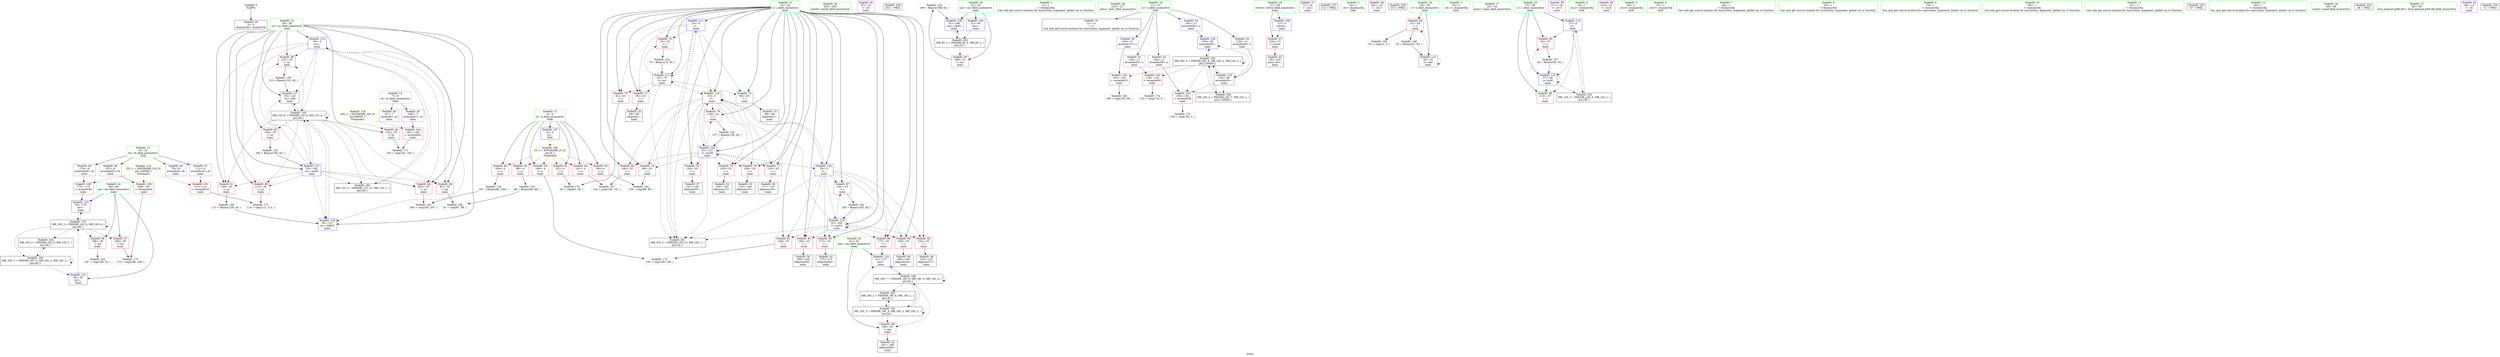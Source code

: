 digraph "SVFG" {
	label="SVFG";

	Node0x560548492960 [shape=record,color=grey,label="{NodeID: 0\nNullPtr}"];
	Node0x560548492960 -> Node0x5605484938f0[style=solid];
	Node0x5605484b07d0 [shape=record,color=red,label="{NodeID: 97\n169\<--39\n\<--mt\nmain\n}"];
	Node0x5605484b07d0 -> Node0x5605484b9cc0[style=solid];
	Node0x5605484afa50 [shape=record,color=green,label="{NodeID: 14\n7\<--8\nai\<--ai_field_insensitive\nGlob }"];
	Node0x5605484afa50 -> Node0x5605484b03c0[style=solid];
	Node0x5605484afa50 -> Node0x5605484b0490[style=solid];
	Node0x5605484b1360 [shape=record,color=blue,label="{NodeID: 111\n33\<--5\ni\<--\nmain\n}"];
	Node0x5605484b1360 -> Node0x5605484b2900[style=dashed];
	Node0x5605484b1360 -> Node0x5605484b29d0[style=dashed];
	Node0x5605484b1360 -> Node0x5605484b2aa0[style=dashed];
	Node0x5605484b1360 -> Node0x5605484b2b70[style=dashed];
	Node0x5605484b1360 -> Node0x5605484b1430[style=dashed];
	Node0x5605484b1360 -> Node0x5605484b5ed0[style=dashed];
	Node0x5605484b1360 -> Node0x5605484c8410[style=dashed];
	Node0x560548493720 [shape=record,color=green,label="{NodeID: 28\n203\<--204\nprintf\<--printf_field_insensitive\n}"];
	Node0x5605484b65e0 [shape=record,color=blue,label="{NodeID: 125\n33\<--183\ni\<--inc53\nmain\n}"];
	Node0x5605484b65e0 -> Node0x5605484b31f0[style=dashed];
	Node0x5605484b65e0 -> Node0x5605484b32c0[style=dashed];
	Node0x5605484b65e0 -> Node0x5605484b3390[style=dashed];
	Node0x5605484b65e0 -> Node0x5605484b3460[style=dashed];
	Node0x5605484b65e0 -> Node0x5605484b3530[style=dashed];
	Node0x5605484b65e0 -> Node0x5605484b3600[style=dashed];
	Node0x5605484b65e0 -> Node0x5605484b36d0[style=dashed];
	Node0x5605484b65e0 -> Node0x5605484b5ed0[style=dashed];
	Node0x5605484b65e0 -> Node0x5605484b65e0[style=dashed];
	Node0x5605484b65e0 -> Node0x5605484c8410[style=dashed];
	Node0x5605484b0220 [shape=record,color=black,label="{NodeID: 42\n191\<--190\nidxprom58\<--\nmain\n}"];
	Node0x5605484b1da0 [shape=record,color=purple,label="{NodeID: 56\n57\<--14\n\<--.str\nmain\n}"];
	Node0x5605484d8620 [shape=record,color=black,label="{NodeID: 236\n202 = PHI()\n}"];
	Node0x5605484b7bc0 [shape=record,color=grey,label="{NodeID: 153\n199 = Binary(198, 45, )\n}"];
	Node0x5605484b7bc0 -> Node0x5605484b6850[style=solid];
	Node0x5605484b2900 [shape=record,color=red,label="{NodeID: 70\n61\<--33\n\<--i\nmain\n}"];
	Node0x5605484b2900 -> Node0x5605484b9540[style=solid];
	Node0x5605484b90c0 [shape=record,color=grey,label="{NodeID: 167\n142 = cmp(140, 141, )\n}"];
	Node0x5605484b3460 [shape=record,color=red,label="{NodeID: 84\n165\<--33\n\<--i\nmain\n}"];
	Node0x5605484b3460 -> Node0x5605484b00c0[style=solid];
	Node0x560548493180 [shape=record,color=green,label="{NodeID: 1\n5\<--1\n\<--dummyObj\nCan only get source location for instruction, argument, global var or function.}"];
	Node0x5605484b08a0 [shape=record,color=red,label="{NodeID: 98\n186\<--39\n\<--mt\nmain\n}"];
	Node0x5605484b08a0 -> Node0x5605484b8ac0[style=solid];
	Node0x5605484afb20 [shape=record,color=green,label="{NodeID: 15\n9\<--10\nbi\<--bi_field_insensitive\nGlob }"];
	Node0x5605484afb20 -> Node0x5605484b0560[style=solid];
	Node0x5605484afb20 -> Node0x5605484b0630[style=solid];
	Node0x5605484afb20 -> Node0x5605484b1720[style=solid];
	Node0x5605484afb20 -> Node0x5605484b17f0[style=solid];
	Node0x5605484b1430 [shape=record,color=blue,label="{NodeID: 112\n33\<--75\ni\<--inc\nmain\n}"];
	Node0x5605484b1430 -> Node0x5605484b2900[style=dashed];
	Node0x5605484b1430 -> Node0x5605484b29d0[style=dashed];
	Node0x5605484b1430 -> Node0x5605484b2aa0[style=dashed];
	Node0x5605484b1430 -> Node0x5605484b2b70[style=dashed];
	Node0x5605484b1430 -> Node0x5605484b1430[style=dashed];
	Node0x5605484b1430 -> Node0x5605484b5ed0[style=dashed];
	Node0x5605484b1430 -> Node0x5605484c8410[style=dashed];
	Node0x5605484937f0 [shape=record,color=green,label="{NodeID: 29\n216\<--217\nputs\<--puts_field_insensitive\n}"];
	Node0x5605484cb010 [shape=record,color=yellow,style=double,label="{NodeID: 209\n2V_1 = ENCHI(MR_2V_0)\npts\{6 \}\nFun[main]}"];
	Node0x5605484cb010 -> Node0x5605484b21b0[style=dashed];
	Node0x5605484cb010 -> Node0x5605484b2280[style=dashed];
	Node0x5605484cb010 -> Node0x5605484b2350[style=dashed];
	Node0x5605484cb010 -> Node0x5605484b2420[style=dashed];
	Node0x5605484cb010 -> Node0x5605484b24f0[style=dashed];
	Node0x5605484cb010 -> Node0x5605484b25c0[style=dashed];
	Node0x5605484b66b0 [shape=record,color=blue,label="{NodeID: 126\n192\<--45\narrayidx59\<--\nmain\n}"];
	Node0x5605484b66b0 -> Node0x5605484b4230[style=dashed];
	Node0x5605484b02f0 [shape=record,color=black,label="{NodeID: 43\n26\<--220\nmain_ret\<--\nmain\n}"];
	Node0x5605484b1e70 [shape=record,color=purple,label="{NodeID: 57\n71\<--16\n\<--.str.1\nmain\n}"];
	Node0x5605484d8720 [shape=record,color=black,label="{NodeID: 237\n212 = PHI()\n}"];
	Node0x5605484b7d40 [shape=record,color=grey,label="{NodeID: 154\n75 = Binary(74, 45, )\n}"];
	Node0x5605484b7d40 -> Node0x5605484b1430[style=solid];
	Node0x5605484b29d0 [shape=record,color=red,label="{NodeID: 71\n65\<--33\n\<--i\nmain\n}"];
	Node0x5605484b29d0 -> Node0x560548492300[style=solid];
	Node0x5605484b9240 [shape=record,color=grey,label="{NodeID: 168\n91 = cmp(87, 89, )\n}"];
	Node0x5605484b3530 [shape=record,color=red,label="{NodeID: 85\n172\<--33\n\<--i\nmain\n}"];
	Node0x5605484b3530 -> Node0x5605484b0150[style=solid];
	Node0x560548493240 [shape=record,color=green,label="{NodeID: 2\n14\<--1\n.str\<--dummyObj\nGlob }"];
	Node0x5605484b0970 [shape=record,color=red,label="{NodeID: 99\n190\<--41\n\<--mp\nmain\n}"];
	Node0x5605484b0970 -> Node0x5605484b0220[style=solid];
	Node0x5605484afbf0 [shape=record,color=green,label="{NodeID: 16\n11\<--13\nu\<--u_field_insensitive\nGlob }"];
	Node0x5605484afbf0 -> Node0x560548492200[style=solid];
	Node0x5605484afbf0 -> Node0x5605484b18c0[style=solid];
	Node0x5605484afbf0 -> Node0x5605484b1990[style=solid];
	Node0x5605484afbf0 -> Node0x5605484b1a60[style=solid];
	Node0x5605484afbf0 -> Node0x5605484b1b30[style=solid];
	Node0x5605484afbf0 -> Node0x5605484b1c00[style=solid];
	Node0x5605484b1500 [shape=record,color=blue,label="{NodeID: 113\n35\<--5\nns\<--\nmain\n}"];
	Node0x5605484b1500 -> Node0x5605484b37a0[style=dashed];
	Node0x5605484b1500 -> Node0x5605484b3870[style=dashed];
	Node0x5605484b1500 -> Node0x5605484b3940[style=dashed];
	Node0x5605484b1500 -> Node0x5605484b3a10[style=dashed];
	Node0x5605484b1500 -> Node0x5605484b3c80[style=dashed];
	Node0x5605484b1500 -> Node0x5605484b5f60[style=dashed];
	Node0x5605484b1500 -> Node0x5605484b6030[style=dashed];
	Node0x5605484b1500 -> Node0x5605484b4730[style=dashed];
	Node0x5605484b1500 -> Node0x5605484c8910[style=dashed];
	Node0x5605484938f0 [shape=record,color=black,label="{NodeID: 30\n2\<--3\ndummyVal\<--dummyVal\n}"];
	Node0x5605484b6780 [shape=record,color=blue,label="{NodeID: 127\n35\<--195\nns\<--inc60\nmain\n}"];
	Node0x5605484b6780 -> Node0x5605484b37a0[style=dashed];
	Node0x5605484b6780 -> Node0x5605484b3870[style=dashed];
	Node0x5605484b6780 -> Node0x5605484b3940[style=dashed];
	Node0x5605484b6780 -> Node0x5605484b3a10[style=dashed];
	Node0x5605484b6780 -> Node0x5605484b3c80[style=dashed];
	Node0x5605484b6780 -> Node0x5605484b5f60[style=dashed];
	Node0x5605484b6780 -> Node0x5605484b6030[style=dashed];
	Node0x5605484b6780 -> Node0x5605484b4730[style=dashed];
	Node0x5605484b6780 -> Node0x5605484c8910[style=dashed];
	Node0x5605484b03c0 [shape=record,color=purple,label="{NodeID: 44\n67\<--7\narrayidx\<--ai\nmain\n}"];
	Node0x5605484b1f40 [shape=record,color=purple,label="{NodeID: 58\n201\<--18\n\<--.str.2\nmain\n}"];
	Node0x5605484d8db0 [shape=record,color=black,label="{NodeID: 238\n215 = PHI()\n}"];
	Node0x5605484b7ec0 [shape=record,color=grey,label="{NodeID: 155\n89 = Binary(90, 88, )\n}"];
	Node0x5605484b7ec0 -> Node0x5605484b9240[style=solid];
	Node0x5605484b2aa0 [shape=record,color=red,label="{NodeID: 72\n68\<--33\n\<--i\nmain\n}"];
	Node0x5605484b2aa0 -> Node0x5605484923d0[style=solid];
	Node0x5605484b93c0 [shape=record,color=grey,label="{NodeID: 169\n55 = cmp(51, 5, )\n}"];
	Node0x5605484b3600 [shape=record,color=red,label="{NodeID: 86\n177\<--33\n\<--i\nmain\n}"];
	Node0x5605484b3600 -> Node0x5605484b6510[style=solid];
	Node0x560548493300 [shape=record,color=green,label="{NodeID: 3\n16\<--1\n.str.1\<--dummyObj\nGlob }"];
	Node0x5605484b0a40 [shape=record,color=red,label="{NodeID: 100\n105\<--104\n\<--arrayidx13\nmain\n}"];
	Node0x5605484b0a40 -> Node0x5605484b8f40[style=solid];
	Node0x560548491b50 [shape=record,color=green,label="{NodeID: 17\n24\<--25\nmain\<--main_field_insensitive\n}"];
	Node0x5605484b15d0 [shape=record,color=blue,label="{NodeID: 114\n37\<--5\nc\<--\nmain\n}"];
	Node0x5605484b15d0 -> Node0x5605484b3d50[style=dashed];
	Node0x5605484b15d0 -> Node0x5605484b0700[style=dashed];
	Node0x5605484b15d0 -> Node0x5605484b5e40[style=dashed];
	Node0x5605484b15d0 -> Node0x5605484c8e10[style=dashed];
	Node0x560548492200 [shape=record,color=black,label="{NodeID: 31\n12\<--11\n\<--u\nCan only get source location for instruction, argument, global var or function.}"];
	Node0x5605484b6850 [shape=record,color=blue,label="{NodeID: 128\n31\<--199\ncas\<--inc61\nmain\n}"];
	Node0x5605484b6850 -> Node0x5605484c7f10[style=dashed];
	Node0x5605484b0490 [shape=record,color=purple,label="{NodeID: 45\n160\<--7\narrayidx41\<--ai\nmain\n}"];
	Node0x5605484b0490 -> Node0x5605484b0d80[style=solid];
	Node0x5605484b2010 [shape=record,color=purple,label="{NodeID: 59\n211\<--20\n\<--.str.3\nmain\n}"];
	Node0x5605484b8040 [shape=record,color=grey,label="{NodeID: 156\n207 = Binary(90, 206, )\n}"];
	Node0x5605484b8040 -> Node0x5605484b8dc0[style=solid];
	Node0x5605484b2b70 [shape=record,color=red,label="{NodeID: 73\n74\<--33\n\<--i\nmain\n}"];
	Node0x5605484b2b70 -> Node0x5605484b7d40[style=solid];
	Node0x5605484b9540 [shape=record,color=grey,label="{NodeID: 170\n63 = cmp(61, 62, )\n}"];
	Node0x5605484b36d0 [shape=record,color=red,label="{NodeID: 87\n182\<--33\n\<--i\nmain\n}"];
	Node0x5605484b36d0 -> Node0x5605484b8940[style=solid];
	Node0x5605484916d0 [shape=record,color=green,label="{NodeID: 4\n18\<--1\n.str.2\<--dummyObj\nGlob }"];
	Node0x5605484b0b10 [shape=record,color=red,label="{NodeID: 101\n112\<--111\n\<--arrayidx16\nmain\n}"];
	Node0x5605484b0b10 -> Node0x5605484b9840[style=solid];
	Node0x560548491c20 [shape=record,color=green,label="{NodeID: 18\n27\<--28\nretval\<--retval_field_insensitive\nmain\n}"];
	Node0x560548491c20 -> Node0x5605484b2690[style=solid];
	Node0x560548491c20 -> Node0x5605484b10f0[style=solid];
	Node0x5605484c7510 [shape=record,color=black,label="{NodeID: 198\nMR_18V_7 = PHI(MR_18V_6, MR_18V_4, MR_18V_4, )\npts\{42 \}\n}"];
	Node0x5605484c7510 -> Node0x5605484b0970[style=dashed];
	Node0x5605484c7510 -> Node0x5605484b6510[style=dashed];
	Node0x5605484c7510 -> Node0x5605484c41f0[style=dashed];
	Node0x5605484c7510 -> Node0x5605484c7510[style=dashed];
	Node0x5605484c7510 -> Node0x5605484c9c10[style=dashed];
	Node0x5605484b5e40 [shape=record,color=blue,label="{NodeID: 115\n37\<--94\nc\<--inc8\nmain\n}"];
	Node0x5605484b5e40 -> Node0x5605484b3d50[style=dashed];
	Node0x5605484b5e40 -> Node0x5605484b0700[style=dashed];
	Node0x5605484b5e40 -> Node0x5605484b5e40[style=dashed];
	Node0x5605484b5e40 -> Node0x5605484c8e10[style=dashed];
	Node0x560548492300 [shape=record,color=black,label="{NodeID: 32\n66\<--65\nidxprom\<--\nmain\n}"];
	Node0x5605484b0560 [shape=record,color=purple,label="{NodeID: 46\n70\<--9\narrayidx3\<--bi\nmain\n}"];
	Node0x5605484b20e0 [shape=record,color=purple,label="{NodeID: 60\n214\<--22\n\<--.str.4\nmain\n}"];
	Node0x5605484b81c0 [shape=record,color=grey,label="{NodeID: 157\n94 = Binary(93, 45, )\n}"];
	Node0x5605484b81c0 -> Node0x5605484b5e40[style=solid];
	Node0x5605484b2c40 [shape=record,color=red,label="{NodeID: 74\n98\<--33\n\<--i\nmain\n}"];
	Node0x5605484b2c40 -> Node0x5605484b8c40[style=solid];
	Node0x5605484b96c0 [shape=record,color=grey,label="{NodeID: 171\n163 = cmp(161, 162, )\n}"];
	Node0x5605484b37a0 [shape=record,color=red,label="{NodeID: 88\n87\<--35\n\<--ns\nmain\n}"];
	Node0x5605484b37a0 -> Node0x5605484b9240[style=solid];
	Node0x5605484af750 [shape=record,color=green,label="{NodeID: 5\n20\<--1\n.str.3\<--dummyObj\nGlob }"];
	Node0x5605484b0be0 [shape=record,color=red,label="{NodeID: 102\n119\<--118\n\<--arrayidx20\nmain\n}"];
	Node0x5605484b0be0 -> Node0x5605484b9b40[style=solid];
	Node0x560548491cf0 [shape=record,color=green,label="{NodeID: 19\n29\<--30\nt\<--t_field_insensitive\nmain\n}"];
	Node0x560548491cf0 -> Node0x5605484b2760[style=solid];
	Node0x560548491cf0 -> Node0x5605484b1290[style=solid];
	Node0x5605484b5ed0 [shape=record,color=blue,label="{NodeID: 116\n33\<--5\ni\<--\nmain\n}"];
	Node0x5605484b5ed0 -> Node0x5605484b2c40[style=dashed];
	Node0x5605484b5ed0 -> Node0x5605484b2d10[style=dashed];
	Node0x5605484b5ed0 -> Node0x5605484b2de0[style=dashed];
	Node0x5605484b5ed0 -> Node0x5605484b2eb0[style=dashed];
	Node0x5605484b5ed0 -> Node0x5605484b2f80[style=dashed];
	Node0x5605484b5ed0 -> Node0x5605484b3050[style=dashed];
	Node0x5605484b5ed0 -> Node0x5605484b3120[style=dashed];
	Node0x5605484b5ed0 -> Node0x5605484b5ed0[style=dashed];
	Node0x5605484b5ed0 -> Node0x5605484b61d0[style=dashed];
	Node0x5605484b5ed0 -> Node0x5605484b6370[style=dashed];
	Node0x5605484b5ed0 -> Node0x5605484c8410[style=dashed];
	Node0x5605484923d0 [shape=record,color=black,label="{NodeID: 33\n69\<--68\nidxprom2\<--\nmain\n}"];
	Node0x5605484b0630 [shape=record,color=purple,label="{NodeID: 47\n111\<--9\narrayidx16\<--bi\nmain\n}"];
	Node0x5605484b0630 -> Node0x5605484b0b10[style=solid];
	Node0x5605484b21b0 [shape=record,color=red,label="{NodeID: 61\n62\<--4\n\<--n\nmain\n}"];
	Node0x5605484b21b0 -> Node0x5605484b9540[style=solid];
	Node0x5605484b8340 [shape=record,color=grey,label="{NodeID: 158\n52 = Binary(51, 53, )\n}"];
	Node0x5605484b8340 -> Node0x5605484b1290[style=solid];
	Node0x5605484b2d10 [shape=record,color=red,label="{NodeID: 75\n102\<--33\n\<--i\nmain\n}"];
	Node0x5605484b2d10 -> Node0x5605484924a0[style=solid];
	Node0x5605484b9840 [shape=record,color=grey,label="{NodeID: 172\n114 = cmp(112, 113, )\n}"];
	Node0x5605484b3870 [shape=record,color=red,label="{NodeID: 89\n113\<--35\n\<--ns\nmain\n}"];
	Node0x5605484b3870 -> Node0x5605484b9840[style=solid];
	Node0x560548493000 [shape=record,color=green,label="{NodeID: 6\n22\<--1\n.str.4\<--dummyObj\nGlob }"];
	Node0x5605484b0cb0 [shape=record,color=red,label="{NodeID: 103\n155\<--154\n\<--arrayidx38\nmain\n}"];
	Node0x5605484b0cb0 -> Node0x5605484b9e40[style=solid];
	Node0x560548492b00 [shape=record,color=green,label="{NodeID: 20\n31\<--32\ncas\<--cas_field_insensitive\nmain\n}"];
	Node0x560548492b00 -> Node0x5605484b2830[style=solid];
	Node0x560548492b00 -> Node0x5605484b11c0[style=solid];
	Node0x560548492b00 -> Node0x5605484b6850[style=solid];
	Node0x5605484c7f10 [shape=record,color=black,label="{NodeID: 200\nMR_8V_3 = PHI(MR_8V_4, MR_8V_2, )\npts\{32 \}\n}"];
	Node0x5605484c7f10 -> Node0x5605484b2830[style=dashed];
	Node0x5605484c7f10 -> Node0x5605484b6850[style=dashed];
	Node0x5605484b5f60 [shape=record,color=blue,label="{NodeID: 117\n35\<--123\nns\<--add\nmain\n}"];
	Node0x5605484b5f60 -> Node0x5605484b4730[style=dashed];
	Node0x5605484924a0 [shape=record,color=black,label="{NodeID: 34\n103\<--102\nidxprom12\<--\nmain\n}"];
	Node0x5605484b1720 [shape=record,color=purple,label="{NodeID: 48\n167\<--9\narrayidx45\<--bi\nmain\n}"];
	Node0x5605484b1720 -> Node0x5605484b0e50[style=solid];
	Node0x5605484b2280 [shape=record,color=red,label="{NodeID: 62\n88\<--4\n\<--n\nmain\n}"];
	Node0x5605484b2280 -> Node0x5605484b7ec0[style=solid];
	Node0x5605484b84c0 [shape=record,color=grey,label="{NodeID: 159\n123 = Binary(122, 90, )\n}"];
	Node0x5605484b84c0 -> Node0x5605484b5f60[style=solid];
	Node0x5605484b2de0 [shape=record,color=red,label="{NodeID: 76\n109\<--33\n\<--i\nmain\n}"];
	Node0x5605484b2de0 -> Node0x560548492570[style=solid];
	Node0x5605484b99c0 [shape=record,color=grey,label="{NodeID: 173\n150 = cmp(148, 149, )\n}"];
	Node0x5605484b3940 [shape=record,color=red,label="{NodeID: 90\n122\<--35\n\<--ns\nmain\n}"];
	Node0x5605484b3940 -> Node0x5605484b84c0[style=solid];
	Node0x560548493090 [shape=record,color=green,label="{NodeID: 7\n45\<--1\n\<--dummyObj\nCan only get source location for instruction, argument, global var or function.}"];
	Node0x5605484b0d80 [shape=record,color=red,label="{NodeID: 104\n161\<--160\n\<--arrayidx41\nmain\n}"];
	Node0x5605484b0d80 -> Node0x5605484b96c0[style=solid];
	Node0x560548492bd0 [shape=record,color=green,label="{NodeID: 21\n33\<--34\ni\<--i_field_insensitive\nmain\n}"];
	Node0x560548492bd0 -> Node0x5605484b2900[style=solid];
	Node0x560548492bd0 -> Node0x5605484b29d0[style=solid];
	Node0x560548492bd0 -> Node0x5605484b2aa0[style=solid];
	Node0x560548492bd0 -> Node0x5605484b2b70[style=solid];
	Node0x560548492bd0 -> Node0x5605484b2c40[style=solid];
	Node0x560548492bd0 -> Node0x5605484b2d10[style=solid];
	Node0x560548492bd0 -> Node0x5605484b2de0[style=solid];
	Node0x560548492bd0 -> Node0x5605484b2eb0[style=solid];
	Node0x560548492bd0 -> Node0x5605484b2f80[style=solid];
	Node0x560548492bd0 -> Node0x5605484b3050[style=solid];
	Node0x560548492bd0 -> Node0x5605484b3120[style=solid];
	Node0x560548492bd0 -> Node0x5605484b31f0[style=solid];
	Node0x560548492bd0 -> Node0x5605484b32c0[style=solid];
	Node0x560548492bd0 -> Node0x5605484b3390[style=solid];
	Node0x560548492bd0 -> Node0x5605484b3460[style=solid];
	Node0x560548492bd0 -> Node0x5605484b3530[style=solid];
	Node0x560548492bd0 -> Node0x5605484b3600[style=solid];
	Node0x560548492bd0 -> Node0x5605484b36d0[style=solid];
	Node0x560548492bd0 -> Node0x5605484b1360[style=solid];
	Node0x560548492bd0 -> Node0x5605484b1430[style=solid];
	Node0x560548492bd0 -> Node0x5605484b5ed0[style=solid];
	Node0x560548492bd0 -> Node0x5605484b61d0[style=solid];
	Node0x560548492bd0 -> Node0x5605484b6370[style=solid];
	Node0x560548492bd0 -> Node0x5605484b65e0[style=solid];
	Node0x5605484c8410 [shape=record,color=black,label="{NodeID: 201\nMR_10V_2 = PHI(MR_10V_13, MR_10V_1, )\npts\{34 \}\n}"];
	Node0x5605484c8410 -> Node0x5605484b1360[style=dashed];
	Node0x5605484b6030 [shape=record,color=blue,label="{NodeID: 118\n35\<--127\nns\<--add23\nmain\n}"];
	Node0x5605484b6030 -> Node0x5605484b4730[style=dashed];
	Node0x560548492570 [shape=record,color=black,label="{NodeID: 35\n110\<--109\nidxprom15\<--\nmain\n}"];
	Node0x5605484b17f0 [shape=record,color=purple,label="{NodeID: 49\n174\<--9\narrayidx49\<--bi\nmain\n}"];
	Node0x5605484b17f0 -> Node0x5605484b0f20[style=solid];
	Node0x5605484b2350 [shape=record,color=red,label="{NodeID: 63\n99\<--4\n\<--n\nmain\n}"];
	Node0x5605484b2350 -> Node0x5605484b8c40[style=solid];
	Node0x5605484b8640 [shape=record,color=grey,label="{NodeID: 160\n127 = Binary(126, 45, )\n}"];
	Node0x5605484b8640 -> Node0x5605484b6030[style=solid];
	Node0x5605484b2eb0 [shape=record,color=red,label="{NodeID: 77\n116\<--33\n\<--i\nmain\n}"];
	Node0x5605484b2eb0 -> Node0x560548492640[style=solid];
	Node0x5605484b9b40 [shape=record,color=grey,label="{NodeID: 174\n120 = cmp(119, 5, )\n}"];
	Node0x5605484b3a10 [shape=record,color=red,label="{NodeID: 91\n126\<--35\n\<--ns\nmain\n}"];
	Node0x5605484b3a10 -> Node0x5605484b8640[style=solid];
	Node0x560548494270 [shape=record,color=green,label="{NodeID: 8\n53\<--1\n\<--dummyObj\nCan only get source location for instruction, argument, global var or function.}"];
	Node0x5605484b0e50 [shape=record,color=red,label="{NodeID: 105\n168\<--167\n\<--arrayidx45\nmain\n}"];
	Node0x5605484b0e50 -> Node0x5605484b9cc0[style=solid];
	Node0x560548492ca0 [shape=record,color=green,label="{NodeID: 22\n35\<--36\nns\<--ns_field_insensitive\nmain\n}"];
	Node0x560548492ca0 -> Node0x5605484b37a0[style=solid];
	Node0x560548492ca0 -> Node0x5605484b3870[style=solid];
	Node0x560548492ca0 -> Node0x5605484b3940[style=solid];
	Node0x560548492ca0 -> Node0x5605484b3a10[style=solid];
	Node0x560548492ca0 -> Node0x5605484b3ae0[style=solid];
	Node0x560548492ca0 -> Node0x5605484b3bb0[style=solid];
	Node0x560548492ca0 -> Node0x5605484b3c80[style=solid];
	Node0x560548492ca0 -> Node0x5605484b1500[style=solid];
	Node0x560548492ca0 -> Node0x5605484b5f60[style=solid];
	Node0x560548492ca0 -> Node0x5605484b6030[style=solid];
	Node0x560548492ca0 -> Node0x5605484b6780[style=solid];
	Node0x5605484c8910 [shape=record,color=black,label="{NodeID: 202\nMR_12V_2 = PHI(MR_12V_10, MR_12V_1, )\npts\{36 \}\n}"];
	Node0x5605484c8910 -> Node0x5605484b1500[style=dashed];
	Node0x5605484b6100 [shape=record,color=blue,label="{NodeID: 119\n132\<--90\narrayidx26\<--\nmain\n}"];
	Node0x5605484b6100 -> Node0x5605484b0cb0[style=dashed];
	Node0x5605484b6100 -> Node0x5605484b66b0[style=dashed];
	Node0x5605484b6100 -> Node0x5605484b4230[style=dashed];
	Node0x5605484b6100 -> Node0x5605484ca110[style=dashed];
	Node0x560548492640 [shape=record,color=black,label="{NodeID: 36\n117\<--116\nidxprom19\<--\nmain\n}"];
	Node0x5605484b18c0 [shape=record,color=purple,label="{NodeID: 50\n104\<--11\narrayidx13\<--u\nmain\n}"];
	Node0x5605484b18c0 -> Node0x5605484b0a40[style=solid];
	Node0x5605484b2420 [shape=record,color=red,label="{NodeID: 64\n141\<--4\n\<--n\nmain\n}"];
	Node0x5605484b2420 -> Node0x5605484b90c0[style=solid];
	Node0x5605484b87c0 [shape=record,color=grey,label="{NodeID: 161\n137 = Binary(136, 45, )\n}"];
	Node0x5605484b87c0 -> Node0x5605484b61d0[style=solid];
	Node0x5605484b2f80 [shape=record,color=red,label="{NodeID: 78\n130\<--33\n\<--i\nmain\n}"];
	Node0x5605484b2f80 -> Node0x560548492710[style=solid];
	Node0x5605484b9cc0 [shape=record,color=grey,label="{NodeID: 175\n170 = cmp(168, 169, )\n}"];
	Node0x5605484b3ae0 [shape=record,color=red,label="{NodeID: 92\n162\<--35\n\<--ns\nmain\n}"];
	Node0x5605484b3ae0 -> Node0x5605484b96c0[style=solid];
	Node0x560548494300 [shape=record,color=green,label="{NodeID: 9\n79\<--1\n\<--dummyObj\nCan only get source location for instruction, argument, global var or function.}"];
	Node0x5605484b0f20 [shape=record,color=red,label="{NodeID: 106\n175\<--174\n\<--arrayidx49\nmain\n}"];
	Node0x5605484b0f20 -> Node0x5605484b6440[style=solid];
	Node0x560548492d70 [shape=record,color=green,label="{NodeID: 23\n37\<--38\nc\<--c_field_insensitive\nmain\n}"];
	Node0x560548492d70 -> Node0x5605484b3d50[style=solid];
	Node0x560548492d70 -> Node0x5605484b0700[style=solid];
	Node0x560548492d70 -> Node0x5605484b15d0[style=solid];
	Node0x560548492d70 -> Node0x5605484b5e40[style=solid];
	Node0x5605484c8e10 [shape=record,color=black,label="{NodeID: 203\nMR_14V_2 = PHI(MR_14V_6, MR_14V_1, )\npts\{38 \}\n}"];
	Node0x5605484c8e10 -> Node0x5605484b15d0[style=dashed];
	Node0x5605484b61d0 [shape=record,color=blue,label="{NodeID: 120\n33\<--137\ni\<--inc29\nmain\n}"];
	Node0x5605484b61d0 -> Node0x5605484b2c40[style=dashed];
	Node0x5605484b61d0 -> Node0x5605484b2d10[style=dashed];
	Node0x5605484b61d0 -> Node0x5605484b2de0[style=dashed];
	Node0x5605484b61d0 -> Node0x5605484b2eb0[style=dashed];
	Node0x5605484b61d0 -> Node0x5605484b2f80[style=dashed];
	Node0x5605484b61d0 -> Node0x5605484b3050[style=dashed];
	Node0x5605484b61d0 -> Node0x5605484b3120[style=dashed];
	Node0x5605484b61d0 -> Node0x5605484b5ed0[style=dashed];
	Node0x5605484b61d0 -> Node0x5605484b61d0[style=dashed];
	Node0x5605484b61d0 -> Node0x5605484b6370[style=dashed];
	Node0x5605484b61d0 -> Node0x5605484c8410[style=dashed];
	Node0x560548492710 [shape=record,color=black,label="{NodeID: 37\n131\<--130\nidxprom25\<--\nmain\n}"];
	Node0x5605484b1990 [shape=record,color=purple,label="{NodeID: 51\n118\<--11\narrayidx20\<--u\nmain\n}"];
	Node0x5605484b1990 -> Node0x5605484b0be0[style=solid];
	Node0x5605484b24f0 [shape=record,color=red,label="{NodeID: 65\n149\<--4\n\<--n\nmain\n}"];
	Node0x5605484b24f0 -> Node0x5605484b99c0[style=solid];
	Node0x5605484b8940 [shape=record,color=grey,label="{NodeID: 162\n183 = Binary(182, 45, )\n}"];
	Node0x5605484b8940 -> Node0x5605484b65e0[style=solid];
	Node0x5605484b3050 [shape=record,color=red,label="{NodeID: 79\n136\<--33\n\<--i\nmain\n}"];
	Node0x5605484b3050 -> Node0x5605484b87c0[style=solid];
	Node0x5605484b9e40 [shape=record,color=grey,label="{NodeID: 176\n156 = cmp(155, 5, )\n}"];
	Node0x5605484b3bb0 [shape=record,color=red,label="{NodeID: 93\n194\<--35\n\<--ns\nmain\n}"];
	Node0x5605484b3bb0 -> Node0x5605484b7a40[style=solid];
	Node0x560548491820 [shape=record,color=green,label="{NodeID: 10\n80\<--1\n\<--dummyObj\nCan only get source location for instruction, argument, global var or function.}"];
	Node0x5605484c3cf0 [shape=record,color=black,label="{NodeID: 190\nMR_16V_3 = PHI(MR_16V_5, MR_16V_2, MR_16V_3, )\npts\{40 \}\n}"];
	Node0x5605484c3cf0 -> Node0x5605484b62a0[style=dashed];
	Node0x5605484c3cf0 -> Node0x5605484c3cf0[style=dashed];
	Node0x5605484c3cf0 -> Node0x5605484c9b20[style=dashed];
	Node0x5605484b0ff0 [shape=record,color=blue,label="{NodeID: 107\n4\<--5\nn\<--\nGlob }"];
	Node0x5605484b0ff0 -> Node0x5605484cb010[style=dashed];
	Node0x5605484933e0 [shape=record,color=green,label="{NodeID: 24\n39\<--40\nmt\<--mt_field_insensitive\nmain\n}"];
	Node0x5605484933e0 -> Node0x5605484b07d0[style=solid];
	Node0x5605484933e0 -> Node0x5605484b08a0[style=solid];
	Node0x5605484933e0 -> Node0x5605484b62a0[style=solid];
	Node0x5605484933e0 -> Node0x5605484b6440[style=solid];
	Node0x5605484c9b20 [shape=record,color=black,label="{NodeID: 204\nMR_16V_2 = PHI(MR_16V_9, MR_16V_1, )\npts\{40 \}\n}"];
	Node0x5605484c9b20 -> Node0x5605484c3cf0[style=dashed];
	Node0x5605484b62a0 [shape=record,color=blue,label="{NodeID: 121\n39\<--53\nmt\<--\nmain\n}"];
	Node0x5605484b62a0 -> Node0x5605484c05f0[style=dashed];
	Node0x5605484927e0 [shape=record,color=black,label="{NodeID: 38\n153\<--152\nidxprom37\<--\nmain\n}"];
	Node0x5605484cc230 [shape=record,color=yellow,style=double,label="{NodeID: 218\n20V_1 = ENCHI(MR_20V_0)\npts\{80000 \}\nFun[main]}"];
	Node0x5605484cc230 -> Node0x5605484b0d80[style=dashed];
	Node0x5605484b1a60 [shape=record,color=purple,label="{NodeID: 52\n132\<--11\narrayidx26\<--u\nmain\n}"];
	Node0x5605484b1a60 -> Node0x5605484b6100[style=solid];
	Node0x5605484b25c0 [shape=record,color=red,label="{NodeID: 66\n206\<--4\n\<--n\nmain\n}"];
	Node0x5605484b25c0 -> Node0x5605484b8040[style=solid];
	Node0x5605484b8ac0 [shape=record,color=grey,label="{NodeID: 163\n187 = cmp(186, 53, )\n}"];
	Node0x5605484b3120 [shape=record,color=red,label="{NodeID: 80\n140\<--33\n\<--i\nmain\n}"];
	Node0x5605484b3120 -> Node0x5605484b90c0[style=solid];
	Node0x5605484b3c80 [shape=record,color=red,label="{NodeID: 94\n205\<--35\n\<--ns\nmain\n}"];
	Node0x5605484b3c80 -> Node0x5605484b8dc0[style=solid];
	Node0x5605484918b0 [shape=record,color=green,label="{NodeID: 11\n81\<--1\n\<--dummyObj\nCan only get source location for instruction, argument, global var or function.}"];
	Node0x5605484c41f0 [shape=record,color=black,label="{NodeID: 191\nMR_18V_3 = PHI(MR_18V_4, MR_18V_2, MR_18V_3, )\npts\{42 \}\n}"];
	Node0x5605484c41f0 -> Node0x5605484b0970[style=dashed];
	Node0x5605484c41f0 -> Node0x5605484b6510[style=dashed];
	Node0x5605484c41f0 -> Node0x5605484c41f0[style=dashed];
	Node0x5605484c41f0 -> Node0x5605484c7510[style=dashed];
	Node0x5605484c41f0 -> Node0x5605484c9c10[style=dashed];
	Node0x5605484b10f0 [shape=record,color=blue,label="{NodeID: 108\n27\<--5\nretval\<--\nmain\n}"];
	Node0x5605484b10f0 -> Node0x5605484b2690[style=dashed];
	Node0x5605484934b0 [shape=record,color=green,label="{NodeID: 25\n41\<--42\nmp\<--mp_field_insensitive\nmain\n}"];
	Node0x5605484934b0 -> Node0x5605484b0970[style=solid];
	Node0x5605484934b0 -> Node0x5605484b6510[style=solid];
	Node0x5605484c9c10 [shape=record,color=black,label="{NodeID: 205\nMR_18V_2 = PHI(MR_18V_8, MR_18V_1, )\npts\{42 \}\n}"];
	Node0x5605484c9c10 -> Node0x5605484c41f0[style=dashed];
	Node0x5605484b6370 [shape=record,color=blue,label="{NodeID: 122\n33\<--5\ni\<--\nmain\n}"];
	Node0x5605484b6370 -> Node0x5605484b31f0[style=dashed];
	Node0x5605484b6370 -> Node0x5605484b32c0[style=dashed];
	Node0x5605484b6370 -> Node0x5605484b3390[style=dashed];
	Node0x5605484b6370 -> Node0x5605484b3460[style=dashed];
	Node0x5605484b6370 -> Node0x5605484b3530[style=dashed];
	Node0x5605484b6370 -> Node0x5605484b3600[style=dashed];
	Node0x5605484b6370 -> Node0x5605484b36d0[style=dashed];
	Node0x5605484b6370 -> Node0x5605484b5ed0[style=dashed];
	Node0x5605484b6370 -> Node0x5605484b65e0[style=dashed];
	Node0x5605484b6370 -> Node0x5605484c8410[style=dashed];
	Node0x5605484b0030 [shape=record,color=black,label="{NodeID: 39\n159\<--158\nidxprom40\<--\nmain\n}"];
	Node0x5605484cc310 [shape=record,color=yellow,style=double,label="{NodeID: 219\n22V_1 = ENCHI(MR_22V_0)\npts\{100000 \}\nFun[main]}"];
	Node0x5605484cc310 -> Node0x5605484b0b10[style=dashed];
	Node0x5605484cc310 -> Node0x5605484b0e50[style=dashed];
	Node0x5605484cc310 -> Node0x5605484b0f20[style=dashed];
	Node0x5605484b1b30 [shape=record,color=purple,label="{NodeID: 53\n154\<--11\narrayidx38\<--u\nmain\n}"];
	Node0x5605484b1b30 -> Node0x5605484b0cb0[style=solid];
	Node0x5605484d8320 [shape=record,color=black,label="{NodeID: 233\n47 = PHI()\n}"];
	Node0x5605484b2690 [shape=record,color=red,label="{NodeID: 67\n220\<--27\n\<--retval\nmain\n}"];
	Node0x5605484b2690 -> Node0x5605484b02f0[style=solid];
	Node0x5605484b8c40 [shape=record,color=grey,label="{NodeID: 164\n100 = cmp(98, 99, )\n}"];
	Node0x5605484b31f0 [shape=record,color=red,label="{NodeID: 81\n148\<--33\n\<--i\nmain\n}"];
	Node0x5605484b31f0 -> Node0x5605484b99c0[style=solid];
	Node0x5605484b3d50 [shape=record,color=red,label="{NodeID: 95\n93\<--37\n\<--c\nmain\n}"];
	Node0x5605484b3d50 -> Node0x5605484b81c0[style=solid];
	Node0x560548492e50 [shape=record,color=green,label="{NodeID: 12\n90\<--1\n\<--dummyObj\nCan only get source location for instruction, argument, global var or function.}"];
	Node0x5605484b4230 [shape=record,color=black,label="{NodeID: 192\nMR_24V_3 = PHI(MR_24V_6, MR_24V_2, MR_24V_5, )\npts\{130000 \}\n}"];
	Node0x5605484b4230 -> Node0x5605484b0a40[style=dashed];
	Node0x5605484b4230 -> Node0x5605484b0be0[style=dashed];
	Node0x5605484b4230 -> Node0x5605484b0cb0[style=dashed];
	Node0x5605484b4230 -> Node0x5605484b6100[style=dashed];
	Node0x5605484b4230 -> Node0x5605484b66b0[style=dashed];
	Node0x5605484b4230 -> Node0x5605484b4230[style=dashed];
	Node0x5605484b4230 -> Node0x5605484ca110[style=dashed];
	Node0x5605484b11c0 [shape=record,color=blue,label="{NodeID: 109\n31\<--45\ncas\<--\nmain\n}"];
	Node0x5605484b11c0 -> Node0x5605484c7f10[style=dashed];
	Node0x560548493580 [shape=record,color=green,label="{NodeID: 26\n48\<--49\nscanf\<--scanf_field_insensitive\n}"];
	Node0x5605484ca110 [shape=record,color=black,label="{NodeID: 206\nMR_24V_2 = PHI(MR_24V_7, MR_24V_1, )\npts\{130000 \}\n}"];
	Node0x5605484ca110 -> Node0x5605484b4230[style=dashed];
	Node0x5605484b6440 [shape=record,color=blue,label="{NodeID: 123\n39\<--175\nmt\<--\nmain\n}"];
	Node0x5605484b6440 -> Node0x5605484c05f0[style=dashed];
	Node0x5605484b00c0 [shape=record,color=black,label="{NodeID: 40\n166\<--165\nidxprom44\<--\nmain\n}"];
	Node0x5605484b1c00 [shape=record,color=purple,label="{NodeID: 54\n192\<--11\narrayidx59\<--u\nmain\n}"];
	Node0x5605484b1c00 -> Node0x5605484b66b0[style=solid];
	Node0x5605484d8420 [shape=record,color=black,label="{NodeID: 234\n58 = PHI()\n}"];
	Node0x5605484b2760 [shape=record,color=red,label="{NodeID: 68\n51\<--29\n\<--t\nmain\n}"];
	Node0x5605484b2760 -> Node0x5605484b8340[style=solid];
	Node0x5605484b2760 -> Node0x5605484b93c0[style=solid];
	Node0x5605484b8dc0 [shape=record,color=grey,label="{NodeID: 165\n208 = cmp(205, 207, )\n}"];
	Node0x5605484b32c0 [shape=record,color=red,label="{NodeID: 82\n152\<--33\n\<--i\nmain\n}"];
	Node0x5605484b32c0 -> Node0x5605484927e0[style=solid];
	Node0x5605484c05f0 [shape=record,color=black,label="{NodeID: 179\nMR_16V_5 = PHI(MR_16V_8, MR_16V_4, )\npts\{40 \}\n}"];
	Node0x5605484c05f0 -> Node0x5605484b07d0[style=dashed];
	Node0x5605484c05f0 -> Node0x5605484b08a0[style=dashed];
	Node0x5605484c05f0 -> Node0x5605484b6440[style=dashed];
	Node0x5605484c05f0 -> Node0x5605484c05f0[style=dashed];
	Node0x5605484c05f0 -> Node0x5605484c3cf0[style=dashed];
	Node0x5605484c05f0 -> Node0x5605484c9b20[style=dashed];
	Node0x5605484b0700 [shape=record,color=red,label="{NodeID: 96\n210\<--37\n\<--c\nmain\n}"];
	Node0x560548492ee0 [shape=record,color=green,label="{NodeID: 13\n4\<--6\nn\<--n_field_insensitive\nGlob }"];
	Node0x560548492ee0 -> Node0x5605484b21b0[style=solid];
	Node0x560548492ee0 -> Node0x5605484b2280[style=solid];
	Node0x560548492ee0 -> Node0x5605484b2350[style=solid];
	Node0x560548492ee0 -> Node0x5605484b2420[style=solid];
	Node0x560548492ee0 -> Node0x5605484b24f0[style=solid];
	Node0x560548492ee0 -> Node0x5605484b25c0[style=solid];
	Node0x560548492ee0 -> Node0x5605484b0ff0[style=solid];
	Node0x5605484b4730 [shape=record,color=black,label="{NodeID: 193\nMR_12V_8 = PHI(MR_12V_6, MR_12V_4, )\npts\{36 \}\n}"];
	Node0x5605484b4730 -> Node0x5605484b37a0[style=dashed];
	Node0x5605484b4730 -> Node0x5605484b3870[style=dashed];
	Node0x5605484b4730 -> Node0x5605484b3940[style=dashed];
	Node0x5605484b4730 -> Node0x5605484b3a10[style=dashed];
	Node0x5605484b4730 -> Node0x5605484b3ae0[style=dashed];
	Node0x5605484b4730 -> Node0x5605484b3bb0[style=dashed];
	Node0x5605484b4730 -> Node0x5605484b3c80[style=dashed];
	Node0x5605484b4730 -> Node0x5605484b5f60[style=dashed];
	Node0x5605484b4730 -> Node0x5605484b6030[style=dashed];
	Node0x5605484b4730 -> Node0x5605484b6780[style=dashed];
	Node0x5605484b4730 -> Node0x5605484b4730[style=dashed];
	Node0x5605484b4730 -> Node0x5605484c8910[style=dashed];
	Node0x5605484b1290 [shape=record,color=blue,label="{NodeID: 110\n29\<--52\nt\<--dec\nmain\n}"];
	Node0x5605484b1290 -> Node0x5605484b2760[style=dashed];
	Node0x5605484b1290 -> Node0x5605484b1290[style=dashed];
	Node0x560548493650 [shape=record,color=green,label="{NodeID: 27\n82\<--83\nllvm.memset.p0i8.i64\<--llvm.memset.p0i8.i64_field_insensitive\n}"];
	Node0x5605484b6510 [shape=record,color=blue,label="{NodeID: 124\n41\<--177\nmp\<--\nmain\n}"];
	Node0x5605484b6510 -> Node0x5605484c7510[style=dashed];
	Node0x5605484b0150 [shape=record,color=black,label="{NodeID: 41\n173\<--172\nidxprom48\<--\nmain\n}"];
	Node0x5605484b1cd0 [shape=record,color=purple,label="{NodeID: 55\n46\<--14\n\<--.str\nmain\n}"];
	Node0x5605484d8520 [shape=record,color=black,label="{NodeID: 235\n72 = PHI()\n}"];
	Node0x5605484b7a40 [shape=record,color=grey,label="{NodeID: 152\n195 = Binary(194, 45, )\n}"];
	Node0x5605484b7a40 -> Node0x5605484b6780[style=solid];
	Node0x5605484b2830 [shape=record,color=red,label="{NodeID: 69\n198\<--31\n\<--cas\nmain\n}"];
	Node0x5605484b2830 -> Node0x5605484b7bc0[style=solid];
	Node0x5605484b8f40 [shape=record,color=grey,label="{NodeID: 166\n106 = cmp(105, 90, )\n}"];
	Node0x5605484b3390 [shape=record,color=red,label="{NodeID: 83\n158\<--33\n\<--i\nmain\n}"];
	Node0x5605484b3390 -> Node0x5605484b0030[style=solid];
}
